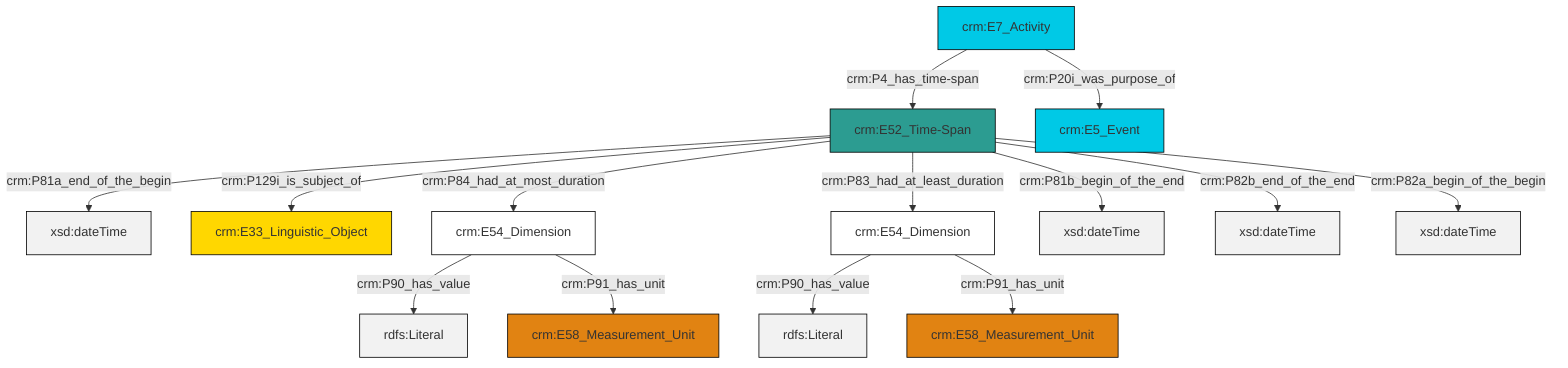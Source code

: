 graph TD
classDef Literal fill:#f2f2f2,stroke:#000000;
classDef CRM_Entity fill:#FFFFFF,stroke:#000000;
classDef Temporal_Entity fill:#00C9E6, stroke:#000000;
classDef Type fill:#E18312, stroke:#000000;
classDef Time-Span fill:#2C9C91, stroke:#000000;
classDef Appellation fill:#FFEB7F, stroke:#000000;
classDef Place fill:#008836, stroke:#000000;
classDef Persistent_Item fill:#B266B2, stroke:#000000;
classDef Conceptual_Object fill:#FFD700, stroke:#000000;
classDef Physical_Thing fill:#D2B48C, stroke:#000000;
classDef Actor fill:#f58aad, stroke:#000000;
classDef PC_Classes fill:#4ce600, stroke:#000000;
classDef Multi fill:#cccccc,stroke:#000000;

0["crm:E52_Time-Span"]:::Time-Span -->|crm:P81a_end_of_the_begin| 1[xsd:dateTime]:::Literal
2["crm:E7_Activity"]:::Temporal_Entity -->|crm:P4_has_time-span| 0["crm:E52_Time-Span"]:::Time-Span
0["crm:E52_Time-Span"]:::Time-Span -->|crm:P129i_is_subject_of| 3["crm:E33_Linguistic_Object"]:::Conceptual_Object
0["crm:E52_Time-Span"]:::Time-Span -->|crm:P81b_begin_of_the_end| 8[xsd:dateTime]:::Literal
0["crm:E52_Time-Span"]:::Time-Span -->|crm:P82b_end_of_the_end| 12[xsd:dateTime]:::Literal
4["crm:E54_Dimension"]:::CRM_Entity -->|crm:P90_has_value| 18[rdfs:Literal]:::Literal
0["crm:E52_Time-Span"]:::Time-Span -->|crm:P84_had_at_most_duration| 6["crm:E54_Dimension"]:::CRM_Entity
6["crm:E54_Dimension"]:::CRM_Entity -->|crm:P90_has_value| 19[rdfs:Literal]:::Literal
2["crm:E7_Activity"]:::Temporal_Entity -->|crm:P20i_was_purpose_of| 16["crm:E5_Event"]:::Temporal_Entity
0["crm:E52_Time-Span"]:::Time-Span -->|crm:P83_had_at_least_duration| 4["crm:E54_Dimension"]:::CRM_Entity
0["crm:E52_Time-Span"]:::Time-Span -->|crm:P82a_begin_of_the_begin| 21[xsd:dateTime]:::Literal
4["crm:E54_Dimension"]:::CRM_Entity -->|crm:P91_has_unit| 13["crm:E58_Measurement_Unit"]:::Type
6["crm:E54_Dimension"]:::CRM_Entity -->|crm:P91_has_unit| 9["crm:E58_Measurement_Unit"]:::Type